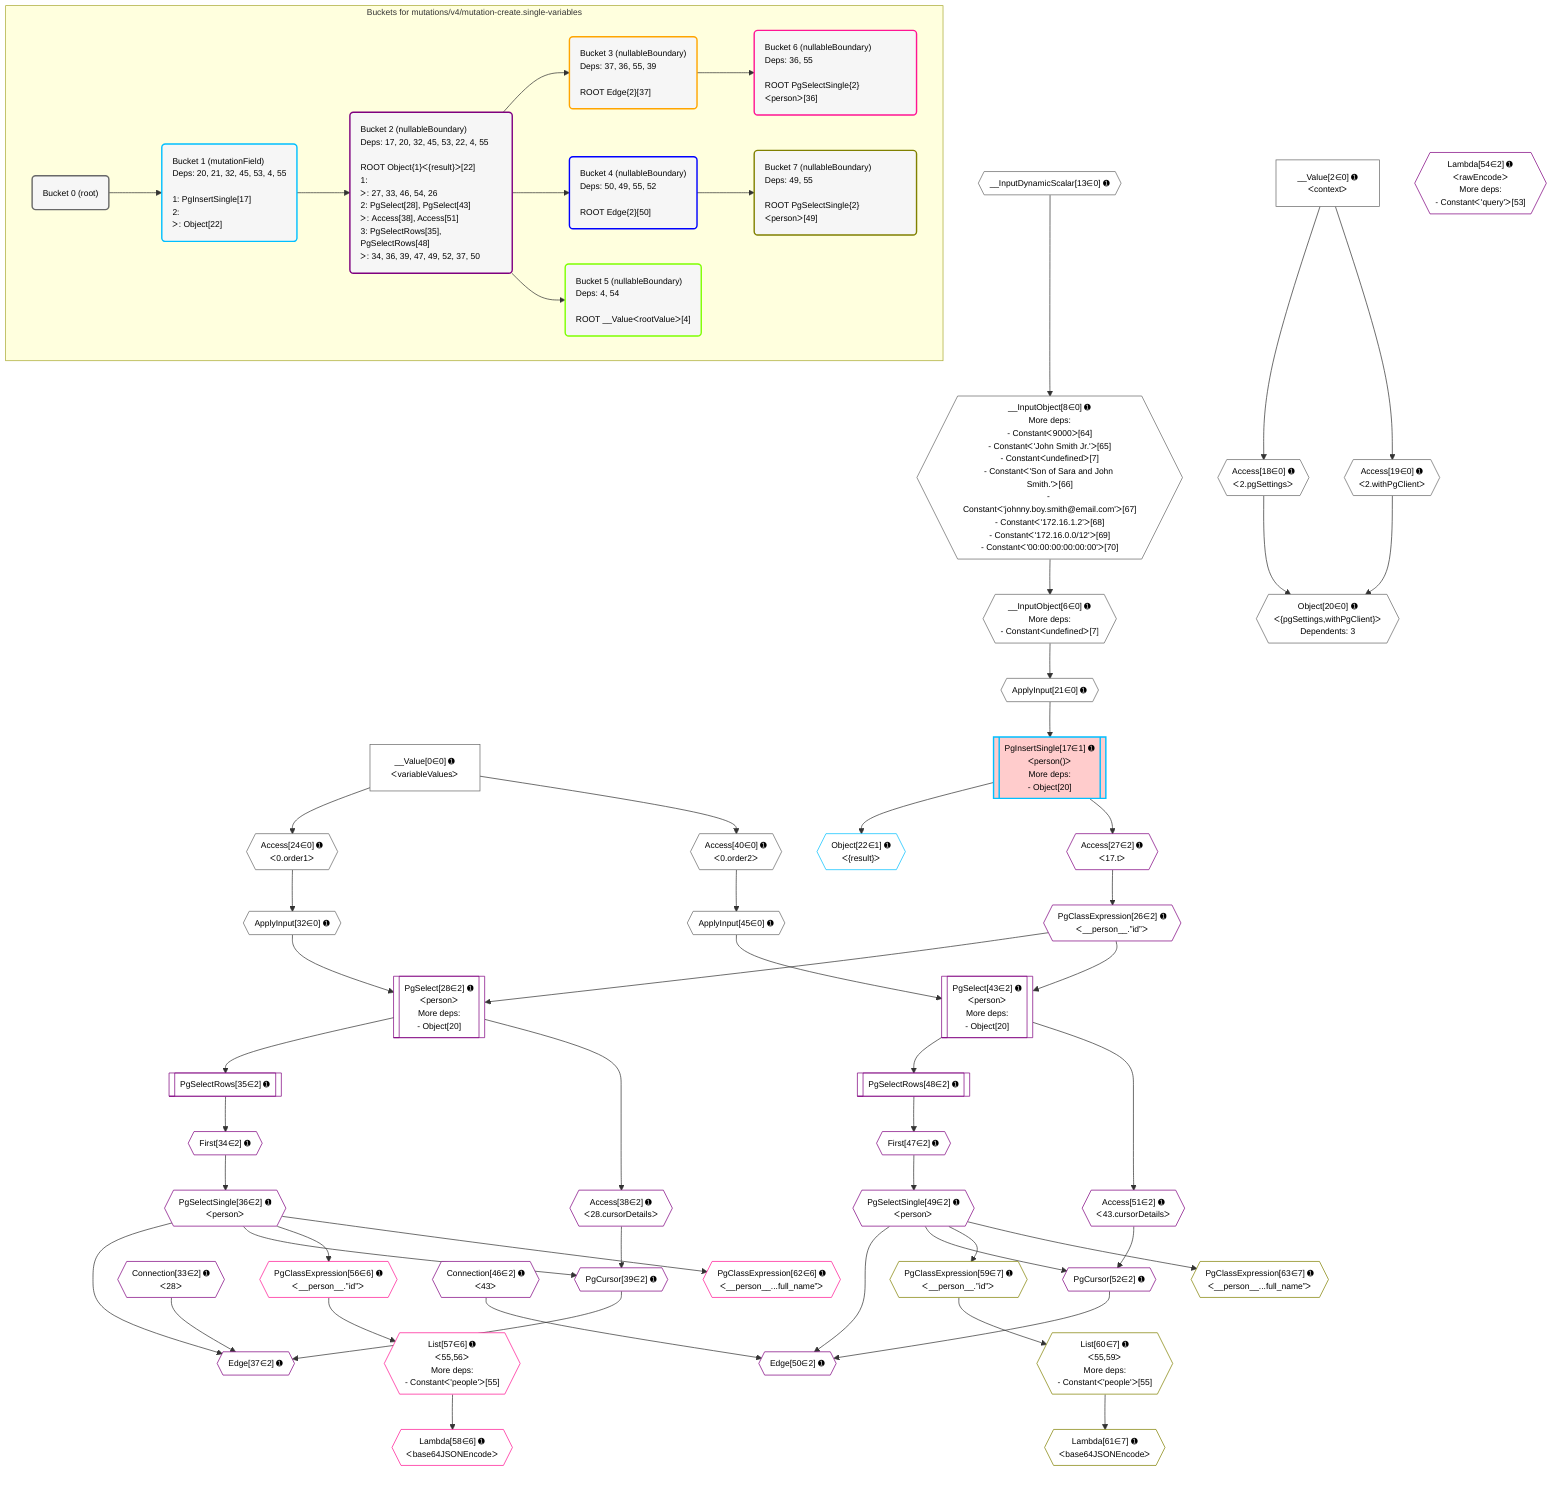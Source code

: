 %%{init: {'themeVariables': { 'fontSize': '12px'}}}%%
graph TD
    classDef path fill:#eee,stroke:#000,color:#000
    classDef plan fill:#fff,stroke-width:1px,color:#000
    classDef itemplan fill:#fff,stroke-width:2px,color:#000
    classDef unbatchedplan fill:#dff,stroke-width:1px,color:#000
    classDef sideeffectplan fill:#fcc,stroke-width:2px,color:#000
    classDef bucket fill:#f6f6f6,color:#000,stroke-width:2px,text-align:left

    subgraph "Buckets for mutations/v4/mutation-create.single-variables"
    Bucket0("Bucket 0 (root)"):::bucket
    Bucket1("Bucket 1 (mutationField)<br />Deps: 20, 21, 32, 45, 53, 4, 55<br /><br />1: PgInsertSingle[17]<br />2: <br />ᐳ: Object[22]"):::bucket
    Bucket2("Bucket 2 (nullableBoundary)<br />Deps: 17, 20, 32, 45, 53, 22, 4, 55<br /><br />ROOT Object{1}ᐸ{result}ᐳ[22]<br />1: <br />ᐳ: 27, 33, 46, 54, 26<br />2: PgSelect[28], PgSelect[43]<br />ᐳ: Access[38], Access[51]<br />3: PgSelectRows[35], PgSelectRows[48]<br />ᐳ: 34, 36, 39, 47, 49, 52, 37, 50"):::bucket
    Bucket3("Bucket 3 (nullableBoundary)<br />Deps: 37, 36, 55, 39<br /><br />ROOT Edge{2}[37]"):::bucket
    Bucket4("Bucket 4 (nullableBoundary)<br />Deps: 50, 49, 55, 52<br /><br />ROOT Edge{2}[50]"):::bucket
    Bucket5("Bucket 5 (nullableBoundary)<br />Deps: 4, 54<br /><br />ROOT __ValueᐸrootValueᐳ[4]"):::bucket
    Bucket6("Bucket 6 (nullableBoundary)<br />Deps: 36, 55<br /><br />ROOT PgSelectSingle{2}ᐸpersonᐳ[36]"):::bucket
    Bucket7("Bucket 7 (nullableBoundary)<br />Deps: 49, 55<br /><br />ROOT PgSelectSingle{2}ᐸpersonᐳ[49]"):::bucket
    end
    Bucket0 --> Bucket1
    Bucket1 --> Bucket2
    Bucket2 --> Bucket3 & Bucket4 & Bucket5
    Bucket3 --> Bucket6
    Bucket4 --> Bucket7

    %% plan dependencies
    __InputObject8{{"__InputObject[8∈0] ➊<br />More deps:<br />- Constantᐸ9000ᐳ[64]<br />- Constantᐸ'John Smith Jr.'ᐳ[65]<br />- Constantᐸundefinedᐳ[7]<br />- Constantᐸ'Son of Sara and John Smith.'ᐳ[66]<br />- Constantᐸ'johnny.boy.smith@email.com'ᐳ[67]<br />- Constantᐸ'172.16.1.2'ᐳ[68]<br />- Constantᐸ'172.16.0.0/12'ᐳ[69]<br />- Constantᐸ'00:00:00:00:00:00'ᐳ[70]"}}:::plan
    __InputDynamicScalar13{{"__InputDynamicScalar[13∈0] ➊"}}:::plan
    __InputDynamicScalar13 --> __InputObject8
    __InputObject6{{"__InputObject[6∈0] ➊<br />More deps:<br />- Constantᐸundefinedᐳ[7]"}}:::plan
    __InputObject8 --> __InputObject6
    Object20{{"Object[20∈0] ➊<br />ᐸ{pgSettings,withPgClient}ᐳ<br />Dependents: 3"}}:::plan
    Access18{{"Access[18∈0] ➊<br />ᐸ2.pgSettingsᐳ"}}:::plan
    Access19{{"Access[19∈0] ➊<br />ᐸ2.withPgClientᐳ"}}:::plan
    Access18 & Access19 --> Object20
    __Value2["__Value[2∈0] ➊<br />ᐸcontextᐳ"]:::plan
    __Value2 --> Access18
    __Value2 --> Access19
    ApplyInput21{{"ApplyInput[21∈0] ➊"}}:::plan
    __InputObject6 --> ApplyInput21
    Access24{{"Access[24∈0] ➊<br />ᐸ0.order1ᐳ"}}:::plan
    __Value0["__Value[0∈0] ➊<br />ᐸvariableValuesᐳ"]:::plan
    __Value0 --> Access24
    ApplyInput32{{"ApplyInput[32∈0] ➊"}}:::plan
    Access24 --> ApplyInput32
    Access40{{"Access[40∈0] ➊<br />ᐸ0.order2ᐳ"}}:::plan
    __Value0 --> Access40
    ApplyInput45{{"ApplyInput[45∈0] ➊"}}:::plan
    Access40 --> ApplyInput45
    PgInsertSingle17[["PgInsertSingle[17∈1] ➊<br />ᐸperson()ᐳ<br />More deps:<br />- Object[20]"]]:::sideeffectplan
    ApplyInput21 --> PgInsertSingle17
    Object22{{"Object[22∈1] ➊<br />ᐸ{result}ᐳ"}}:::plan
    PgInsertSingle17 --> Object22
    PgSelect28[["PgSelect[28∈2] ➊<br />ᐸpersonᐳ<br />More deps:<br />- Object[20]"]]:::plan
    PgClassExpression26{{"PgClassExpression[26∈2] ➊<br />ᐸ__person__.”id”ᐳ"}}:::plan
    PgClassExpression26 & ApplyInput32 --> PgSelect28
    Edge37{{"Edge[37∈2] ➊"}}:::plan
    PgSelectSingle36{{"PgSelectSingle[36∈2] ➊<br />ᐸpersonᐳ"}}:::plan
    PgCursor39{{"PgCursor[39∈2] ➊"}}:::plan
    Connection33{{"Connection[33∈2] ➊<br />ᐸ28ᐳ"}}:::plan
    PgSelectSingle36 & PgCursor39 & Connection33 --> Edge37
    PgSelect43[["PgSelect[43∈2] ➊<br />ᐸpersonᐳ<br />More deps:<br />- Object[20]"]]:::plan
    PgClassExpression26 & ApplyInput45 --> PgSelect43
    Edge50{{"Edge[50∈2] ➊"}}:::plan
    PgSelectSingle49{{"PgSelectSingle[49∈2] ➊<br />ᐸpersonᐳ"}}:::plan
    PgCursor52{{"PgCursor[52∈2] ➊"}}:::plan
    Connection46{{"Connection[46∈2] ➊<br />ᐸ43ᐳ"}}:::plan
    PgSelectSingle49 & PgCursor52 & Connection46 --> Edge50
    Access38{{"Access[38∈2] ➊<br />ᐸ28.cursorDetailsᐳ"}}:::plan
    PgSelectSingle36 & Access38 --> PgCursor39
    Access51{{"Access[51∈2] ➊<br />ᐸ43.cursorDetailsᐳ"}}:::plan
    PgSelectSingle49 & Access51 --> PgCursor52
    Access27{{"Access[27∈2] ➊<br />ᐸ17.tᐳ"}}:::plan
    Access27 --> PgClassExpression26
    PgInsertSingle17 --> Access27
    First34{{"First[34∈2] ➊"}}:::plan
    PgSelectRows35[["PgSelectRows[35∈2] ➊"]]:::plan
    PgSelectRows35 --> First34
    PgSelect28 --> PgSelectRows35
    First34 --> PgSelectSingle36
    PgSelect28 --> Access38
    First47{{"First[47∈2] ➊"}}:::plan
    PgSelectRows48[["PgSelectRows[48∈2] ➊"]]:::plan
    PgSelectRows48 --> First47
    PgSelect43 --> PgSelectRows48
    First47 --> PgSelectSingle49
    PgSelect43 --> Access51
    Lambda54{{"Lambda[54∈2] ➊<br />ᐸrawEncodeᐳ<br />More deps:<br />- Constantᐸ'query'ᐳ[53]"}}:::plan
    List57{{"List[57∈6] ➊<br />ᐸ55,56ᐳ<br />More deps:<br />- Constantᐸ'people'ᐳ[55]"}}:::plan
    PgClassExpression56{{"PgClassExpression[56∈6] ➊<br />ᐸ__person__.”id”ᐳ"}}:::plan
    PgClassExpression56 --> List57
    PgSelectSingle36 --> PgClassExpression56
    Lambda58{{"Lambda[58∈6] ➊<br />ᐸbase64JSONEncodeᐳ"}}:::plan
    List57 --> Lambda58
    PgClassExpression62{{"PgClassExpression[62∈6] ➊<br />ᐸ__person__...full_name”ᐳ"}}:::plan
    PgSelectSingle36 --> PgClassExpression62
    List60{{"List[60∈7] ➊<br />ᐸ55,59ᐳ<br />More deps:<br />- Constantᐸ'people'ᐳ[55]"}}:::plan
    PgClassExpression59{{"PgClassExpression[59∈7] ➊<br />ᐸ__person__.”id”ᐳ"}}:::plan
    PgClassExpression59 --> List60
    PgSelectSingle49 --> PgClassExpression59
    Lambda61{{"Lambda[61∈7] ➊<br />ᐸbase64JSONEncodeᐳ"}}:::plan
    List60 --> Lambda61
    PgClassExpression63{{"PgClassExpression[63∈7] ➊<br />ᐸ__person__...full_name”ᐳ"}}:::plan
    PgSelectSingle49 --> PgClassExpression63

    %% define steps
    classDef bucket0 stroke:#696969
    class Bucket0,__Value0,__Value2,__InputObject6,__InputObject8,__InputDynamicScalar13,Access18,Access19,Object20,ApplyInput21,Access24,ApplyInput32,Access40,ApplyInput45 bucket0
    classDef bucket1 stroke:#00bfff
    class Bucket1,PgInsertSingle17,Object22 bucket1
    classDef bucket2 stroke:#7f007f
    class Bucket2,PgClassExpression26,Access27,PgSelect28,Connection33,First34,PgSelectRows35,PgSelectSingle36,Edge37,Access38,PgCursor39,PgSelect43,Connection46,First47,PgSelectRows48,PgSelectSingle49,Edge50,Access51,PgCursor52,Lambda54 bucket2
    classDef bucket3 stroke:#ffa500
    class Bucket3 bucket3
    classDef bucket4 stroke:#0000ff
    class Bucket4 bucket4
    classDef bucket5 stroke:#7fff00
    class Bucket5 bucket5
    classDef bucket6 stroke:#ff1493
    class Bucket6,PgClassExpression56,List57,Lambda58,PgClassExpression62 bucket6
    classDef bucket7 stroke:#808000
    class Bucket7,PgClassExpression59,List60,Lambda61,PgClassExpression63 bucket7